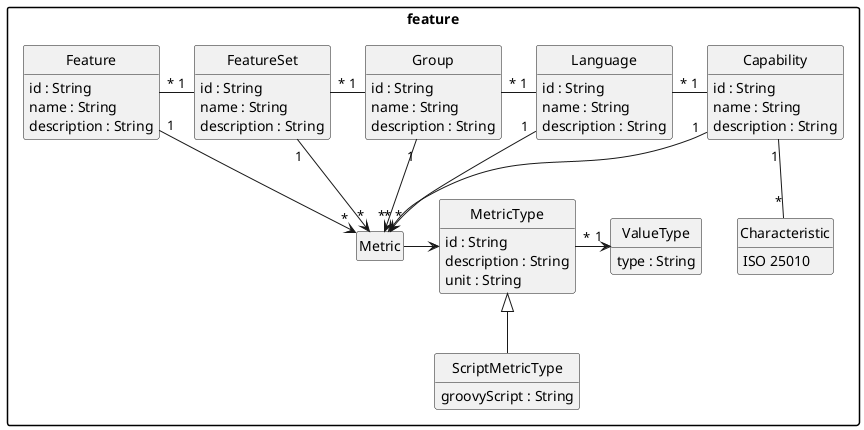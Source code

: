 @startuml
package "feature" {

	class ValueType {
	  type : String
	}

	class ScriptMetricType extends MetricType {
	  groovyScript : String
	}

	class Metric

	class MetricType {
	  id : String
	  description : String
	  unit : String
	}

	enum Characteristic {
		ISO 25010
	}

	class Capability {
	  id : String
	  name : String
	  description : String
	}

	class Language {
	  id : String
	  name : String
	  description : String
	}

	class Group {
	  id : String
	  name : String
	  description : String
	}

	class FeatureSet {
	  id : String
	  name : String
	  description : String
	}

	class Feature {
	  id : String
	  name : String
	  description : String
	}

}

Capability "1" -down- "*" Characteristic

Feature "*" -right- "1" FeatureSet
FeatureSet "*" -right- "1" Group
Group "*" -right- "1" Language
Language "*" -right- "1" Capability

MetricType "*" -right-> "1" ValueType
Metric -> MetricType

Capability "1" --> "*" Metric
Language "1" --> "*" Metric
Group "1" --> "*" Metric
FeatureSet "1" --> "*" Metric
Feature "1" --> "*" Metric

hide empty members
hide empty methods
hide circle

skinparam monochrome true
skinparam shadowing false
skinparam packageStyle rect
@enduml
